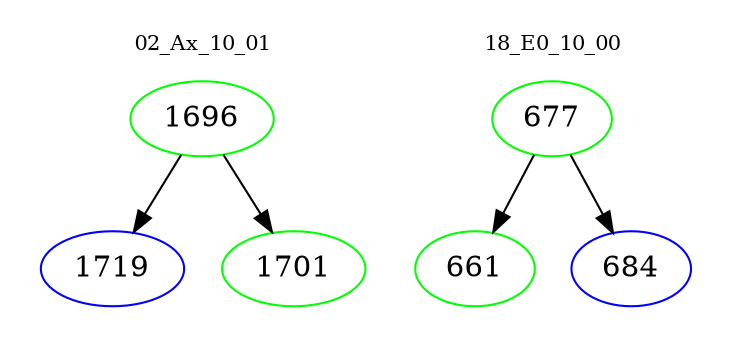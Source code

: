 digraph{
subgraph cluster_0 {
color = white
label = "02_Ax_10_01";
fontsize=10;
T0_1696 [label="1696", color="green"]
T0_1696 -> T0_1719 [color="black"]
T0_1719 [label="1719", color="blue"]
T0_1696 -> T0_1701 [color="black"]
T0_1701 [label="1701", color="green"]
}
subgraph cluster_1 {
color = white
label = "18_E0_10_00";
fontsize=10;
T1_677 [label="677", color="green"]
T1_677 -> T1_661 [color="black"]
T1_661 [label="661", color="green"]
T1_677 -> T1_684 [color="black"]
T1_684 [label="684", color="blue"]
}
}
